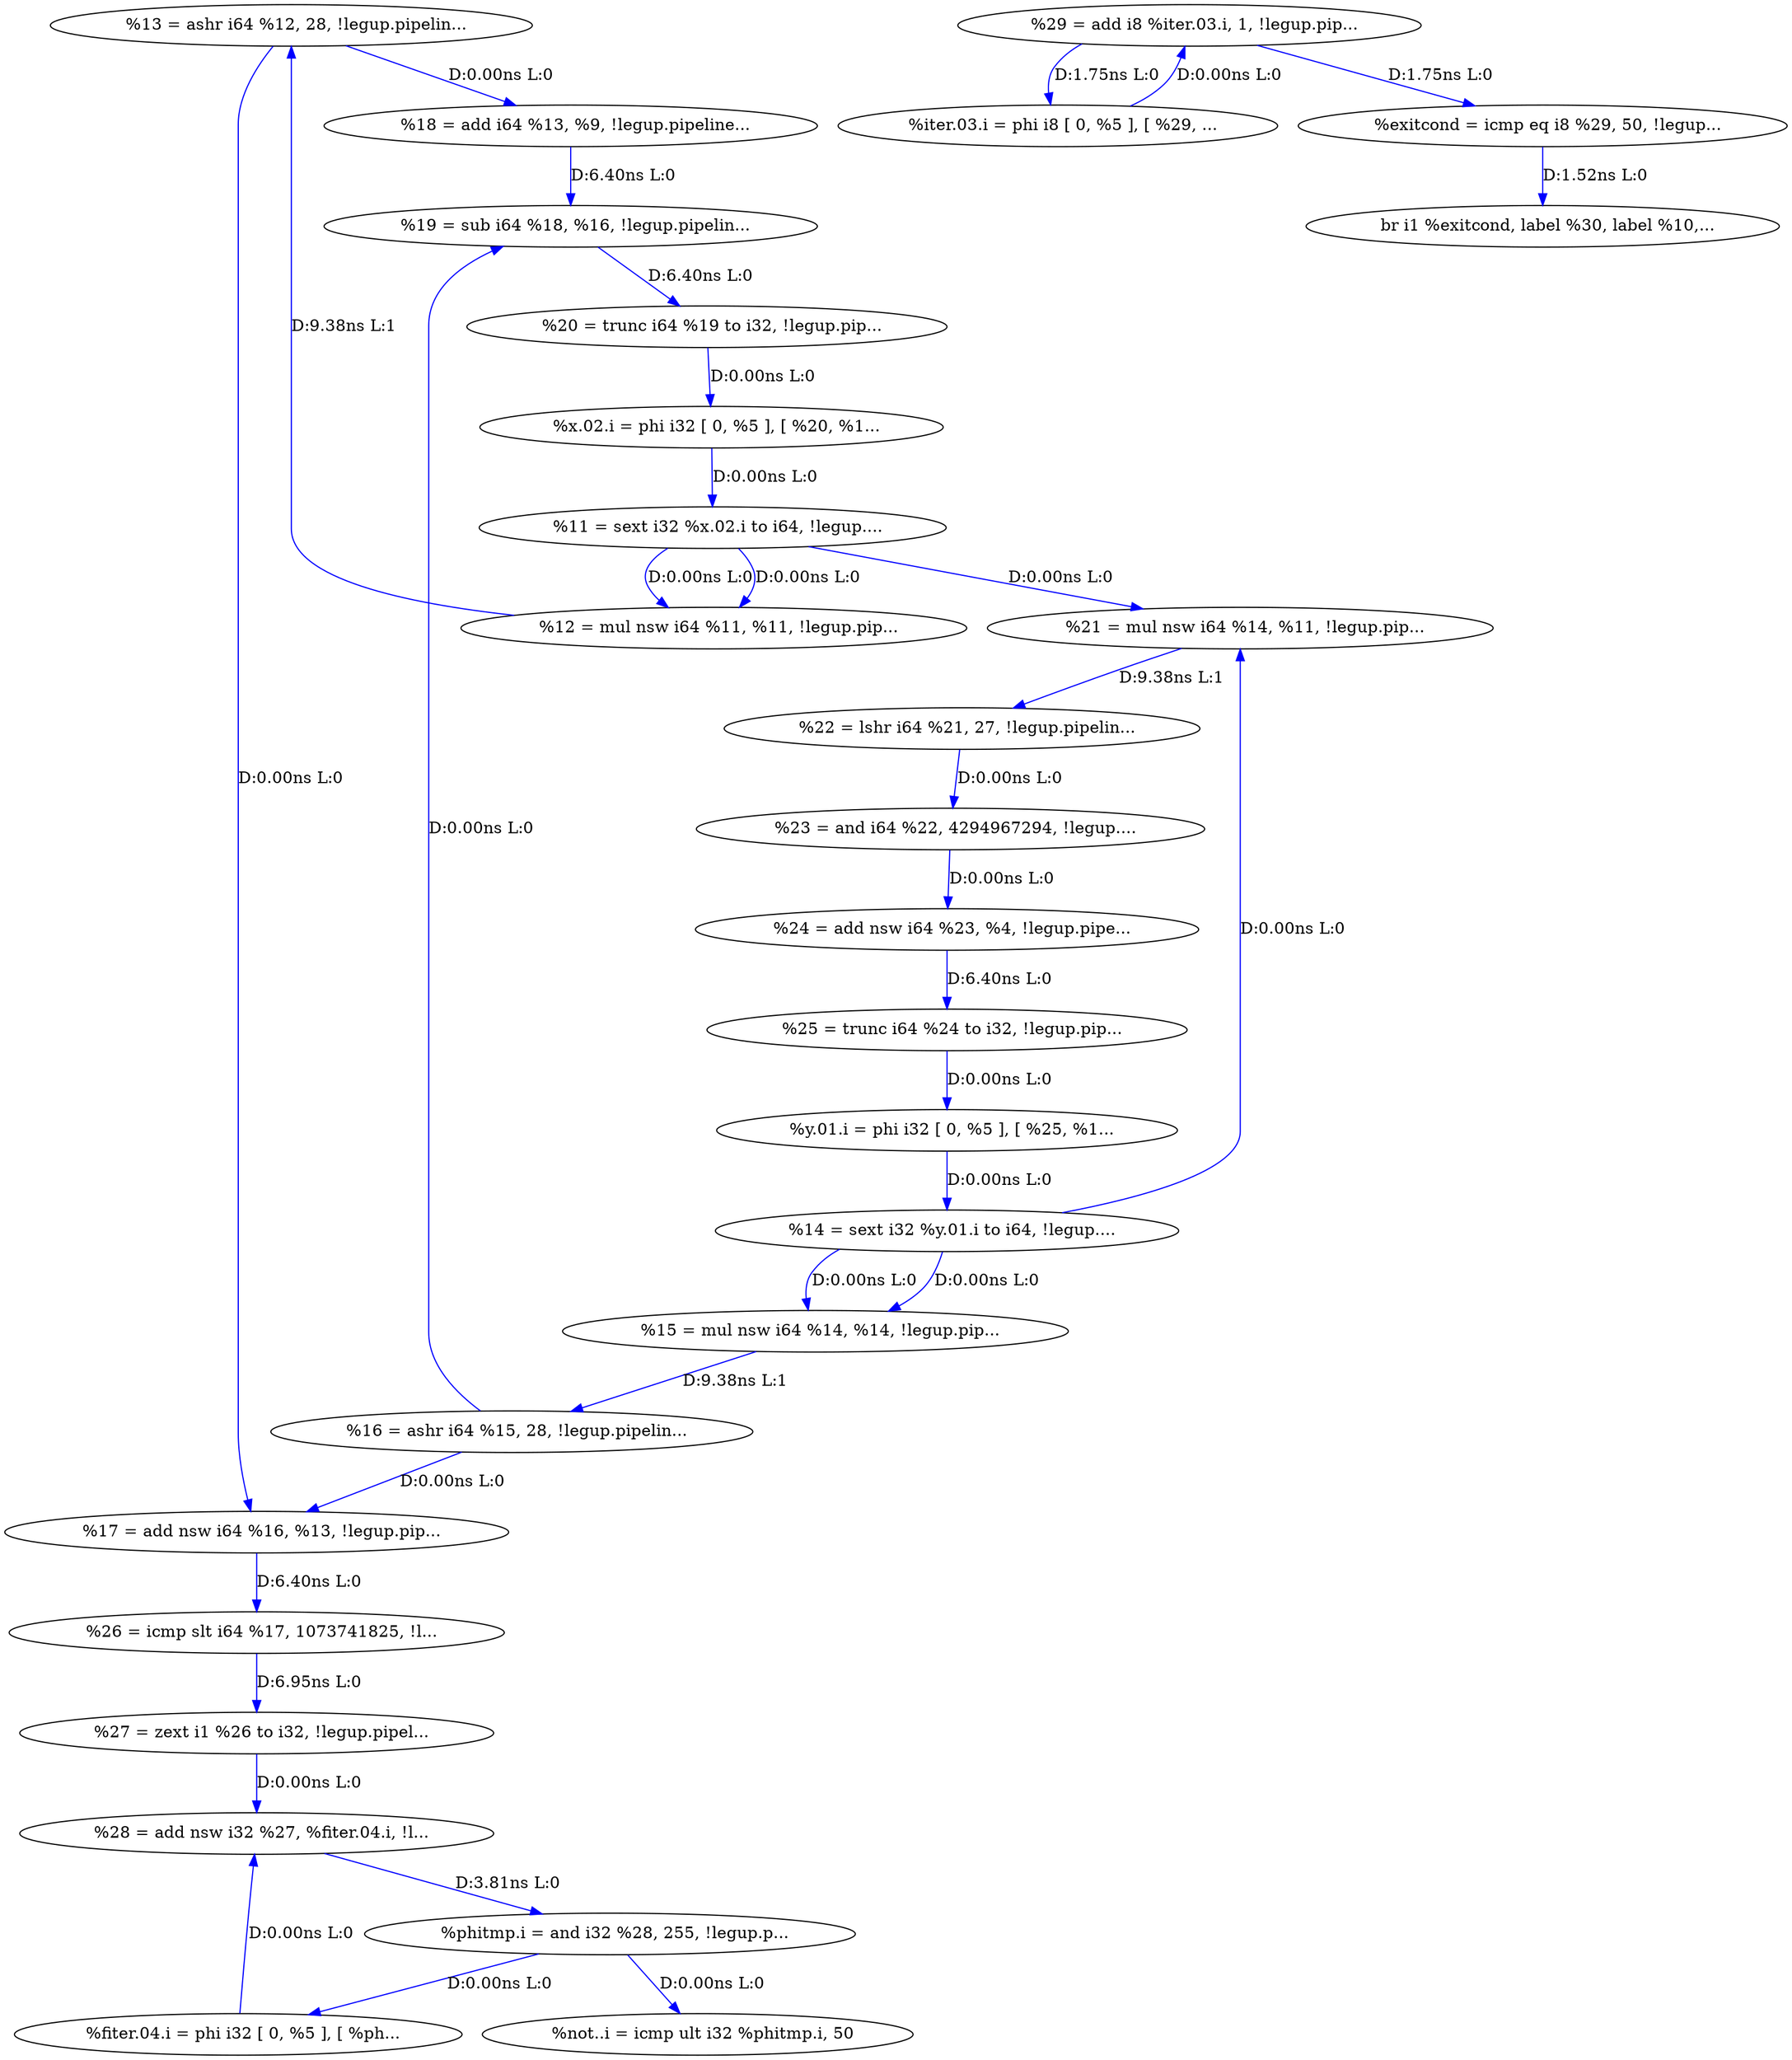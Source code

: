 digraph {
Node0xac4bb38[label="  %28 = add nsw i32 %27, %fiter.04.i, !l..."];
Node0xac49cc0[label="  %fiter.04.i = phi i32 [ 0, %5 ], [ %ph..."];
Node0xac49cc0 -> Node0xac4bb38[label="D:0.00ns L:0",color=blue];
Node0xac4bbd8[label="  %29 = add i8 %iter.03.i, 1, !legup.pip..."];
Node0xac49d60[label="  %iter.03.i = phi i8 [ 0, %5 ], [ %29, ..."];
Node0xac49d60 -> Node0xac4bbd8[label="D:0.00ns L:0",color=blue];
Node0xac49fe0[label="  %11 = sext i32 %x.02.i to i64, !legup...."];
Node0xac49e00[label="  %x.02.i = phi i32 [ 0, %5 ], [ %20, %1..."];
Node0xac49e00 -> Node0xac49fe0[label="D:0.00ns L:0",color=blue];
Node0xac4a1e8[label="  %14 = sext i32 %y.01.i to i64, !legup...."];
Node0xac49ea0[label="  %y.01.i = phi i32 [ 0, %5 ], [ %25, %1..."];
Node0xac49ea0 -> Node0xac4a1e8[label="D:0.00ns L:0",color=blue];
Node0xac4b6d8[label="  %21 = mul nsw i64 %14, %11, !legup.pip..."];
Node0xac49fe0 -> Node0xac4b6d8[label="D:0.00ns L:0",color=blue];
Node0xac4a080[label="  %12 = mul nsw i64 %11, %11, !legup.pip..."];
Node0xac49fe0 -> Node0xac4a080[label="D:0.00ns L:0",color=blue];
Node0xac49fe0 -> Node0xac4a080[label="D:0.00ns L:0",color=blue];
Node0xac4a148[label="  %13 = ashr i64 %12, 28, !legup.pipelin..."];
Node0xac4a080 -> Node0xac4a148[label="D:9.38ns L:1",color=blue];
Node0xac4a468[label="  %18 = add i64 %13, %9, !legup.pipeline..."];
Node0xac4a148 -> Node0xac4a468[label="D:0.00ns L:0",color=blue];
Node0xac4a3c8[label="  %17 = add nsw i64 %16, %13, !legup.pip..."];
Node0xac4a148 -> Node0xac4a3c8[label="D:0.00ns L:0",color=blue];
Node0xac4a1e8 -> Node0xac4b6d8[label="D:0.00ns L:0",color=blue];
Node0xac4a288[label="  %15 = mul nsw i64 %14, %14, !legup.pip..."];
Node0xac4a1e8 -> Node0xac4a288[label="D:0.00ns L:0",color=blue];
Node0xac4a1e8 -> Node0xac4a288[label="D:0.00ns L:0",color=blue];
Node0xac4a328[label="  %16 = ashr i64 %15, 28, !legup.pipelin..."];
Node0xac4a288 -> Node0xac4a328[label="D:9.38ns L:1",color=blue];
Node0xac4a508[label="  %19 = sub i64 %18, %16, !legup.pipelin..."];
Node0xac4a328 -> Node0xac4a508[label="D:0.00ns L:0",color=blue];
Node0xac4a328 -> Node0xac4a3c8[label="D:0.00ns L:0",color=blue];
Node0xac4b9f8[label="  %26 = icmp slt i64 %17, 1073741825, !l..."];
Node0xac4a3c8 -> Node0xac4b9f8[label="D:6.40ns L:0",color=blue];
Node0xac4a468 -> Node0xac4a508[label="D:6.40ns L:0",color=blue];
Node0xac4a5a8[label="  %20 = trunc i64 %19 to i32, !legup.pip..."];
Node0xac4a508 -> Node0xac4a5a8[label="D:6.40ns L:0",color=blue];
Node0xac4a5a8 -> Node0xac49e00[label="D:0.00ns L:0",color=blue];
Node0xac4b778[label="  %22 = lshr i64 %21, 27, !legup.pipelin..."];
Node0xac4b6d8 -> Node0xac4b778[label="D:9.38ns L:1",color=blue];
Node0xac4b818[label="  %23 = and i64 %22, 4294967294, !legup...."];
Node0xac4b778 -> Node0xac4b818[label="D:0.00ns L:0",color=blue];
Node0xac4b8b8[label="  %24 = add nsw i64 %23, %4, !legup.pipe..."];
Node0xac4b818 -> Node0xac4b8b8[label="D:0.00ns L:0",color=blue];
Node0xac4b958[label="  %25 = trunc i64 %24 to i32, !legup.pip..."];
Node0xac4b8b8 -> Node0xac4b958[label="D:6.40ns L:0",color=blue];
Node0xac4b958 -> Node0xac49ea0[label="D:0.00ns L:0",color=blue];
Node0xac4ba98[label="  %27 = zext i1 %26 to i32, !legup.pipel..."];
Node0xac4b9f8 -> Node0xac4ba98[label="D:6.95ns L:0",color=blue];
Node0xac4ba98 -> Node0xac4bb38[label="D:0.00ns L:0",color=blue];
Node0xac4bc78[label="  %phitmp.i = and i32 %28, 255, !legup.p..."];
Node0xac4bb38 -> Node0xac4bc78[label="D:3.81ns L:0",color=blue];
Node0xac4bd18[label="  %exitcond = icmp eq i8 %29, 50, !legup..."];
Node0xac4bbd8 -> Node0xac4bd18[label="D:1.75ns L:0",color=blue];
Node0xac4bbd8 -> Node0xac49d60[label="D:1.75ns L:0",color=blue];
Node0xac4be58[label="  %not..i = icmp ult i32 %phitmp.i, 50"];
Node0xac4bc78 -> Node0xac4be58[label="D:0.00ns L:0",color=blue];
Node0xac4bc78 -> Node0xac49cc0[label="D:0.00ns L:0",color=blue];
Node0xac4bdb8[label="  br i1 %exitcond, label %30, label %10,..."];
Node0xac4bd18 -> Node0xac4bdb8[label="D:1.52ns L:0",color=blue];
}
